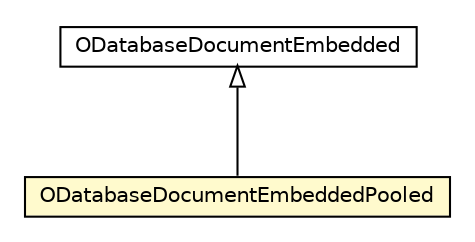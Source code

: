 #!/usr/local/bin/dot
#
# Class diagram 
# Generated by UMLGraph version R5_6-24-gf6e263 (http://www.umlgraph.org/)
#

digraph G {
	edge [fontname="Helvetica",fontsize=10,labelfontname="Helvetica",labelfontsize=10];
	node [fontname="Helvetica",fontsize=10,shape=plaintext];
	nodesep=0.25;
	ranksep=0.5;
	// com.orientechnologies.orient.core.db.ODatabaseDocumentEmbeddedPooled
	c2666559 [label=<<table title="com.orientechnologies.orient.core.db.ODatabaseDocumentEmbeddedPooled" border="0" cellborder="1" cellspacing="0" cellpadding="2" port="p" bgcolor="lemonChiffon" href="./ODatabaseDocumentEmbeddedPooled.html">
		<tr><td><table border="0" cellspacing="0" cellpadding="1">
<tr><td align="center" balign="center"> ODatabaseDocumentEmbeddedPooled </td></tr>
		</table></td></tr>
		</table>>, URL="./ODatabaseDocumentEmbeddedPooled.html", fontname="Helvetica", fontcolor="black", fontsize=10.0];
	// com.orientechnologies.orient.core.db.document.ODatabaseDocumentEmbedded
	c2666642 [label=<<table title="com.orientechnologies.orient.core.db.document.ODatabaseDocumentEmbedded" border="0" cellborder="1" cellspacing="0" cellpadding="2" port="p" href="./document/ODatabaseDocumentEmbedded.html">
		<tr><td><table border="0" cellspacing="0" cellpadding="1">
<tr><td align="center" balign="center"> ODatabaseDocumentEmbedded </td></tr>
		</table></td></tr>
		</table>>, URL="./document/ODatabaseDocumentEmbedded.html", fontname="Helvetica", fontcolor="black", fontsize=10.0];
	//com.orientechnologies.orient.core.db.ODatabaseDocumentEmbeddedPooled extends com.orientechnologies.orient.core.db.document.ODatabaseDocumentEmbedded
	c2666642:p -> c2666559:p [dir=back,arrowtail=empty];
}

